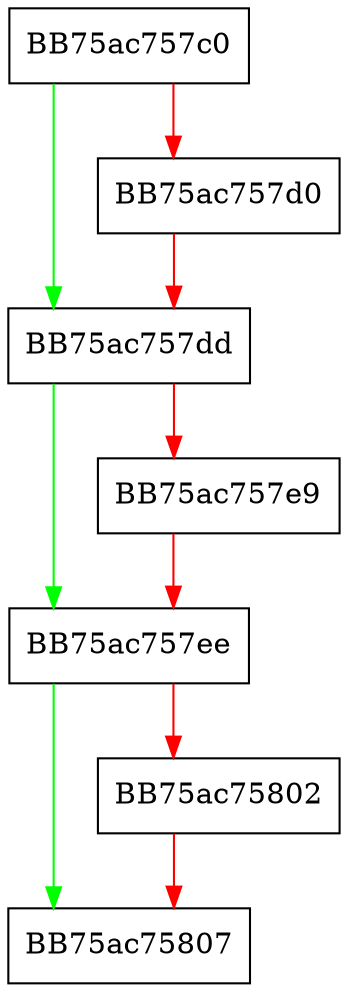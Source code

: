 digraph resmgr_cleanup_module {
  node [shape="box"];
  graph [splines=ortho];
  BB75ac757c0 -> BB75ac757dd [color="green"];
  BB75ac757c0 -> BB75ac757d0 [color="red"];
  BB75ac757d0 -> BB75ac757dd [color="red"];
  BB75ac757dd -> BB75ac757ee [color="green"];
  BB75ac757dd -> BB75ac757e9 [color="red"];
  BB75ac757e9 -> BB75ac757ee [color="red"];
  BB75ac757ee -> BB75ac75807 [color="green"];
  BB75ac757ee -> BB75ac75802 [color="red"];
  BB75ac75802 -> BB75ac75807 [color="red"];
}